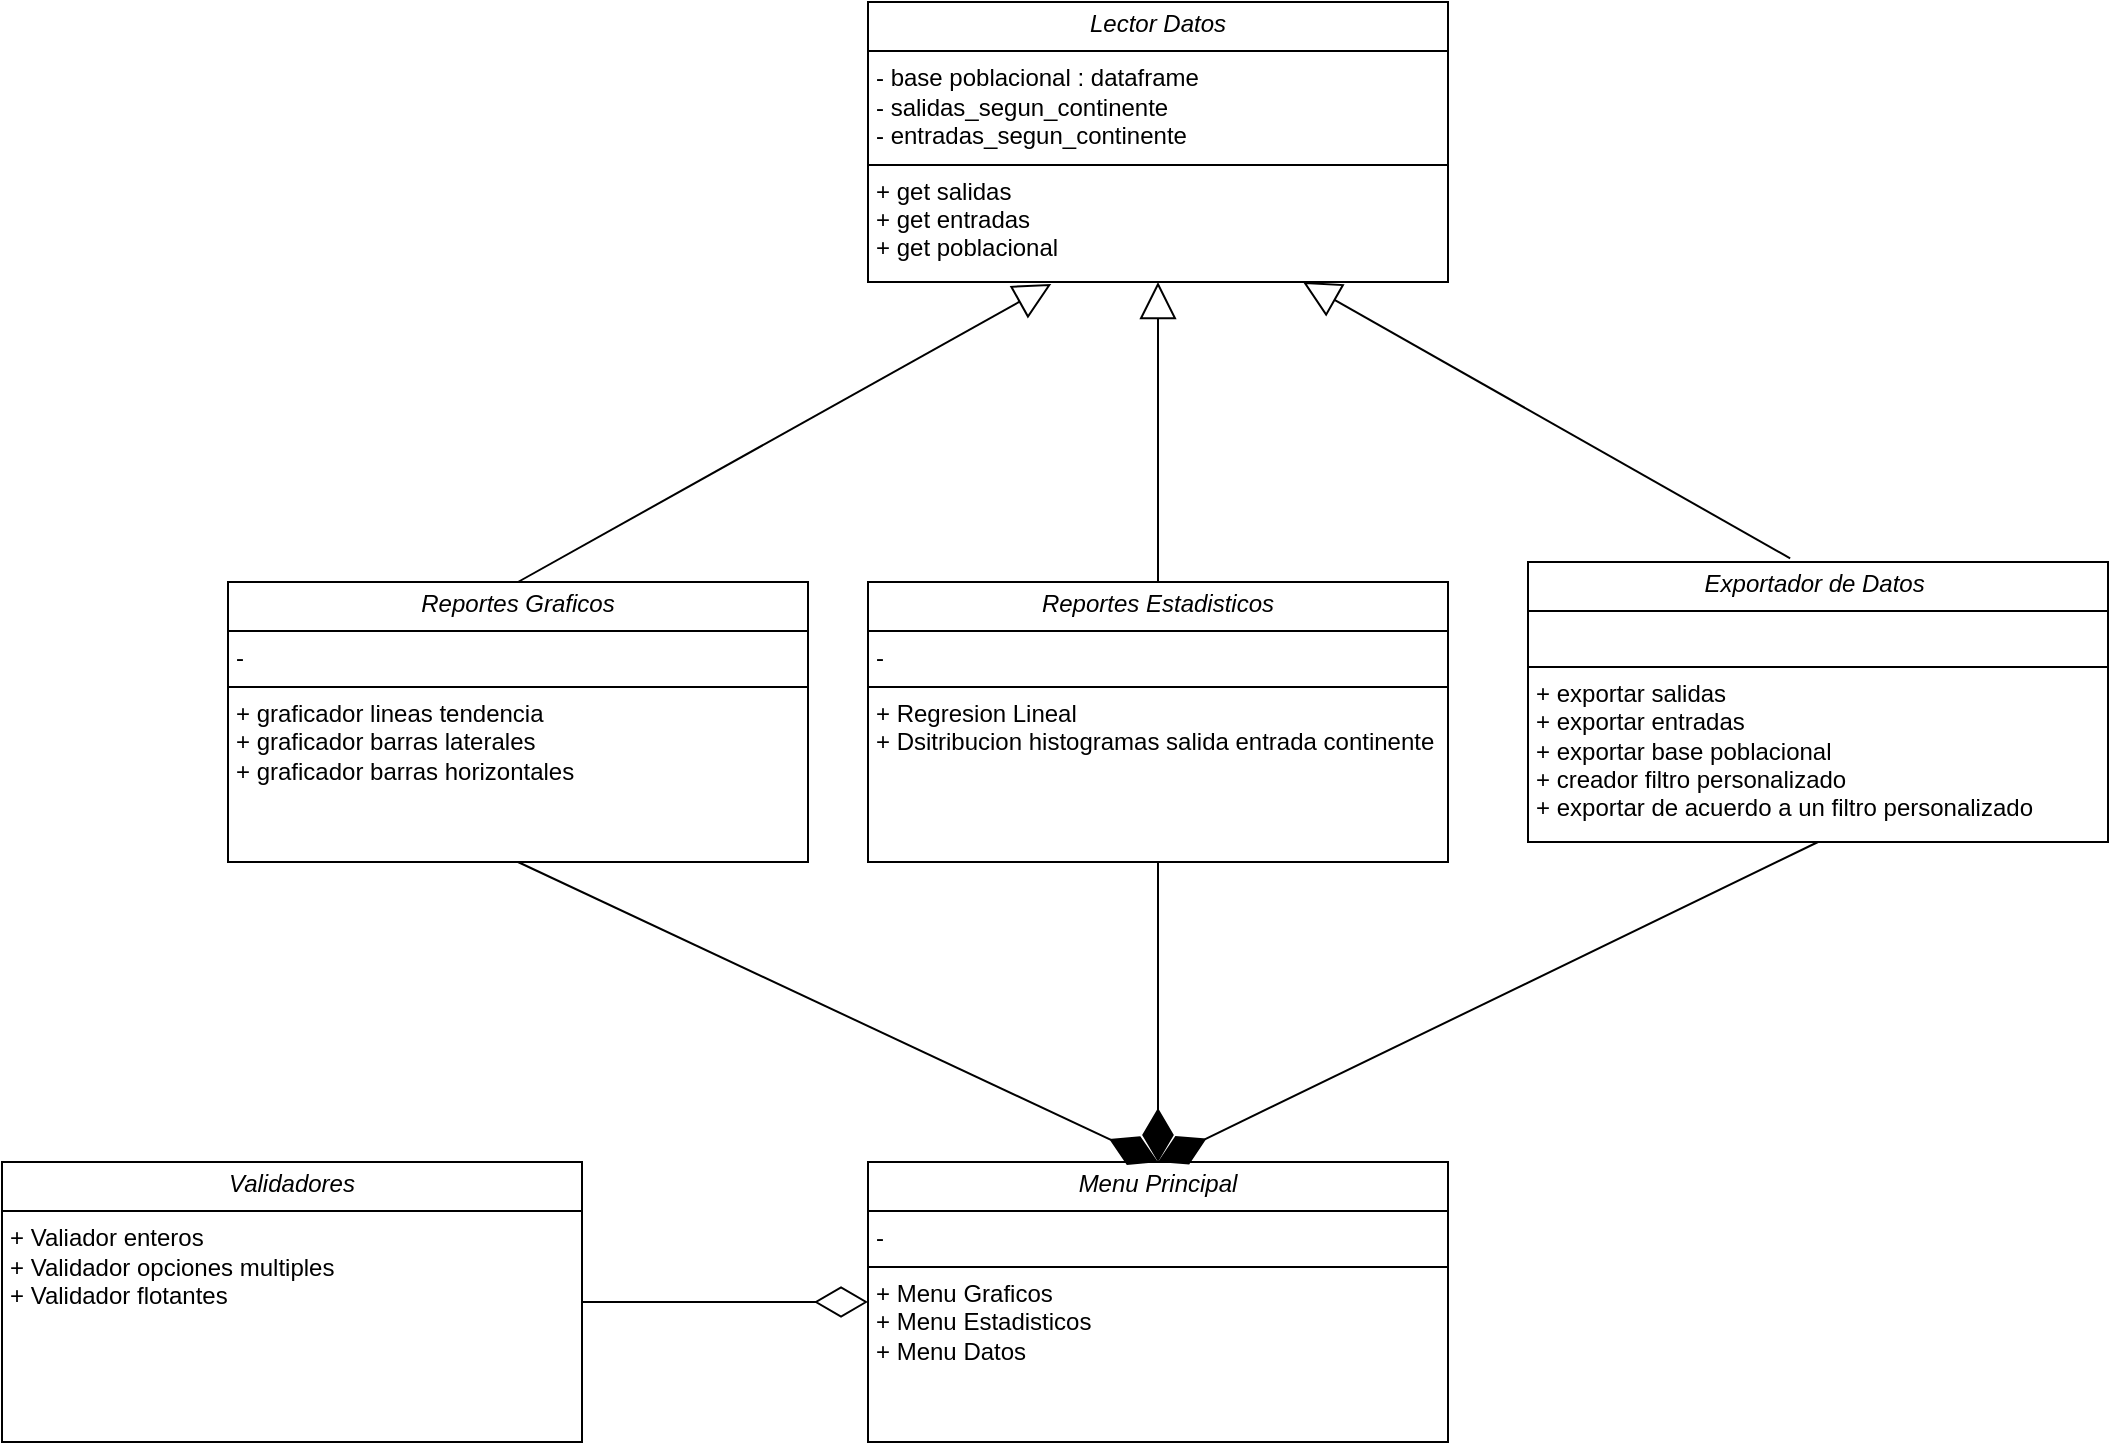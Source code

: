 <mxfile version="24.8.3">
  <diagram name="Página-1" id="RRaRINvrs41XlOGLbRJq">
    <mxGraphModel dx="2207" dy="786" grid="1" gridSize="10" guides="1" tooltips="1" connect="1" arrows="1" fold="1" page="1" pageScale="1" pageWidth="827" pageHeight="1169" math="0" shadow="0">
      <root>
        <mxCell id="0" />
        <mxCell id="1" parent="0" />
        <mxCell id="Oml3LfeE7QtHGDmBO0IO-1" value="&lt;p style=&quot;margin:0px;margin-top:4px;text-align:center;&quot;&gt;&lt;i&gt;Lector Datos&lt;/i&gt;&lt;/p&gt;&lt;hr size=&quot;1&quot; style=&quot;border-style:solid;&quot;&gt;&lt;p style=&quot;margin:0px;margin-left:4px;&quot;&gt;- base poblacional : dataframe&lt;br&gt;- salidas_segun_continente&lt;/p&gt;&lt;p style=&quot;margin:0px;margin-left:4px;&quot;&gt;- entradas_segun_continente&lt;/p&gt;&lt;hr size=&quot;1&quot; style=&quot;border-style:solid;&quot;&gt;&lt;p style=&quot;margin:0px;margin-left:4px;&quot;&gt;+ get salidas&lt;br&gt;+ get entradas&lt;/p&gt;&lt;p style=&quot;margin:0px;margin-left:4px;&quot;&gt;+ get poblacional&lt;/p&gt;" style="verticalAlign=top;align=left;overflow=fill;html=1;whiteSpace=wrap;" vertex="1" parent="1">
          <mxGeometry x="20" y="30" width="290" height="140" as="geometry" />
        </mxCell>
        <mxCell id="Oml3LfeE7QtHGDmBO0IO-2" value="&lt;p style=&quot;margin:0px;margin-top:4px;text-align:center;&quot;&gt;&lt;i&gt;Reportes Graficos&lt;/i&gt;&lt;/p&gt;&lt;hr size=&quot;1&quot; style=&quot;border-style:solid;&quot;&gt;&lt;p style=&quot;margin:0px;margin-left:4px;&quot;&gt;-&lt;/p&gt;&lt;hr size=&quot;1&quot; style=&quot;border-style:solid;&quot;&gt;&lt;p style=&quot;margin:0px;margin-left:4px;&quot;&gt;+ graficador lineas tendencia&lt;br&gt;+ graficador barras laterales&lt;/p&gt;&lt;p style=&quot;margin:0px;margin-left:4px;&quot;&gt;+ graficador barras horizontales&lt;/p&gt;&lt;p style=&quot;margin:0px;margin-left:4px;&quot;&gt;&lt;br&gt;&lt;/p&gt;" style="verticalAlign=top;align=left;overflow=fill;html=1;whiteSpace=wrap;" vertex="1" parent="1">
          <mxGeometry x="-300" y="320" width="290" height="140" as="geometry" />
        </mxCell>
        <mxCell id="Oml3LfeE7QtHGDmBO0IO-3" value="&lt;p style=&quot;margin:0px;margin-top:4px;text-align:center;&quot;&gt;&lt;i&gt;Reportes Estadisticos&lt;/i&gt;&lt;/p&gt;&lt;hr size=&quot;1&quot; style=&quot;border-style:solid;&quot;&gt;&lt;p style=&quot;margin:0px;margin-left:4px;&quot;&gt;-&amp;nbsp;&amp;nbsp;&lt;/p&gt;&lt;hr size=&quot;1&quot; style=&quot;border-style:solid;&quot;&gt;&lt;p style=&quot;margin:0px;margin-left:4px;&quot;&gt;+ Regresion Lineal&amp;nbsp;&lt;br&gt;+ Dsitribucion histogramas salida entrada continente&lt;/p&gt;&lt;p style=&quot;margin:0px;margin-left:4px;&quot;&gt;&lt;br&gt;&lt;/p&gt;" style="verticalAlign=top;align=left;overflow=fill;html=1;whiteSpace=wrap;" vertex="1" parent="1">
          <mxGeometry x="20" y="320" width="290" height="140" as="geometry" />
        </mxCell>
        <mxCell id="Oml3LfeE7QtHGDmBO0IO-4" value="" style="endArrow=block;endSize=16;endFill=0;html=1;rounded=0;exitX=0.5;exitY=0;exitDx=0;exitDy=0;entryX=0.316;entryY=1.007;entryDx=0;entryDy=0;entryPerimeter=0;" edge="1" parent="1" source="Oml3LfeE7QtHGDmBO0IO-2" target="Oml3LfeE7QtHGDmBO0IO-1">
          <mxGeometry width="160" relative="1" as="geometry">
            <mxPoint x="220" y="370" as="sourcePoint" />
            <mxPoint x="290" y="300" as="targetPoint" />
          </mxGeometry>
        </mxCell>
        <mxCell id="Oml3LfeE7QtHGDmBO0IO-5" value="" style="endArrow=block;endSize=16;endFill=0;html=1;rounded=0;exitX=0.5;exitY=0;exitDx=0;exitDy=0;entryX=0.5;entryY=1;entryDx=0;entryDy=0;" edge="1" parent="1" source="Oml3LfeE7QtHGDmBO0IO-3" target="Oml3LfeE7QtHGDmBO0IO-1">
          <mxGeometry width="160" relative="1" as="geometry">
            <mxPoint x="227.76" y="356.5" as="sourcePoint" />
            <mxPoint x="149.849" y="200" as="targetPoint" />
          </mxGeometry>
        </mxCell>
        <mxCell id="Oml3LfeE7QtHGDmBO0IO-6" value="&lt;p style=&quot;margin:0px;margin-top:4px;text-align:center;&quot;&gt;&lt;i&gt;Menu Principal&lt;/i&gt;&lt;/p&gt;&lt;hr size=&quot;1&quot; style=&quot;border-style:solid;&quot;&gt;&lt;p style=&quot;margin:0px;margin-left:4px;&quot;&gt;-&amp;nbsp;&lt;/p&gt;&lt;hr size=&quot;1&quot; style=&quot;border-style:solid;&quot;&gt;&lt;p style=&quot;margin:0px;margin-left:4px;&quot;&gt;+ Menu Graficos&lt;/p&gt;&lt;p style=&quot;margin:0px;margin-left:4px;&quot;&gt;+ Menu Estadisticos&lt;/p&gt;&lt;p style=&quot;margin:0px;margin-left:4px;&quot;&gt;+ Menu Datos&lt;/p&gt;&lt;p style=&quot;margin:0px;margin-left:4px;&quot;&gt;&lt;br&gt;&lt;/p&gt;" style="verticalAlign=top;align=left;overflow=fill;html=1;whiteSpace=wrap;" vertex="1" parent="1">
          <mxGeometry x="20" y="610" width="290" height="140" as="geometry" />
        </mxCell>
        <mxCell id="Oml3LfeE7QtHGDmBO0IO-7" value="" style="endArrow=diamondThin;endFill=1;endSize=24;html=1;rounded=0;entryX=0.5;entryY=0;entryDx=0;entryDy=0;exitX=0.5;exitY=1;exitDx=0;exitDy=0;" edge="1" parent="1" source="Oml3LfeE7QtHGDmBO0IO-2" target="Oml3LfeE7QtHGDmBO0IO-6">
          <mxGeometry width="160" relative="1" as="geometry">
            <mxPoint x="210" y="490" as="sourcePoint" />
            <mxPoint x="370" y="490" as="targetPoint" />
          </mxGeometry>
        </mxCell>
        <mxCell id="Oml3LfeE7QtHGDmBO0IO-8" value="" style="endArrow=diamondThin;endFill=1;endSize=24;html=1;rounded=0;entryX=0.5;entryY=0;entryDx=0;entryDy=0;exitX=0.5;exitY=1;exitDx=0;exitDy=0;" edge="1" parent="1" source="Oml3LfeE7QtHGDmBO0IO-3" target="Oml3LfeE7QtHGDmBO0IO-6">
          <mxGeometry width="160" relative="1" as="geometry">
            <mxPoint x="560" y="500" as="sourcePoint" />
            <mxPoint x="735" y="590" as="targetPoint" />
          </mxGeometry>
        </mxCell>
        <mxCell id="Oml3LfeE7QtHGDmBO0IO-9" value="&lt;p style=&quot;margin:0px;margin-top:4px;text-align:center;&quot;&gt;&lt;i&gt;Exportador de Datos&amp;nbsp;&lt;/i&gt;&lt;/p&gt;&lt;hr size=&quot;1&quot; style=&quot;border-style:solid;&quot;&gt;&lt;p style=&quot;margin:0px;margin-left:4px;&quot;&gt;&lt;span style=&quot;background-color: initial;&quot;&gt;&amp;nbsp;&amp;nbsp;&lt;/span&gt;&lt;/p&gt;&lt;hr size=&quot;1&quot; style=&quot;border-style:solid;&quot;&gt;&lt;p style=&quot;margin:0px;margin-left:4px;&quot;&gt;+ exportar salidas&lt;br&gt;+ exportar entradas&lt;/p&gt;&lt;p style=&quot;margin:0px;margin-left:4px;&quot;&gt;+ exportar base poblacional&lt;/p&gt;&lt;p style=&quot;margin:0px;margin-left:4px;&quot;&gt;+ creador filtro personalizado&lt;/p&gt;&lt;p style=&quot;margin:0px;margin-left:4px;&quot;&gt;+ exportar de acuerdo a un filtro personalizado&amp;nbsp;&lt;/p&gt;&lt;p style=&quot;margin:0px;margin-left:4px;&quot;&gt;&lt;br&gt;&lt;/p&gt;" style="verticalAlign=top;align=left;overflow=fill;html=1;whiteSpace=wrap;" vertex="1" parent="1">
          <mxGeometry x="350" y="310" width="290" height="140" as="geometry" />
        </mxCell>
        <mxCell id="Oml3LfeE7QtHGDmBO0IO-10" value="" style="endArrow=block;endSize=16;endFill=0;html=1;rounded=0;exitX=0.452;exitY=-0.013;exitDx=0;exitDy=0;exitPerimeter=0;entryX=0.75;entryY=1;entryDx=0;entryDy=0;" edge="1" parent="1" source="Oml3LfeE7QtHGDmBO0IO-9" target="Oml3LfeE7QtHGDmBO0IO-1">
          <mxGeometry width="160" relative="1" as="geometry">
            <mxPoint x="528" y="320" as="sourcePoint" />
            <mxPoint x="450" y="163" as="targetPoint" />
          </mxGeometry>
        </mxCell>
        <mxCell id="Oml3LfeE7QtHGDmBO0IO-11" value="" style="endArrow=diamondThin;endFill=1;endSize=24;html=1;rounded=0;exitX=0.5;exitY=1;exitDx=0;exitDy=0;entryX=0.5;entryY=0;entryDx=0;entryDy=0;" edge="1" parent="1" source="Oml3LfeE7QtHGDmBO0IO-9" target="Oml3LfeE7QtHGDmBO0IO-6">
          <mxGeometry width="160" relative="1" as="geometry">
            <mxPoint x="470" y="460" as="sourcePoint" />
            <mxPoint x="80" y="650" as="targetPoint" />
          </mxGeometry>
        </mxCell>
        <mxCell id="Oml3LfeE7QtHGDmBO0IO-12" value="&lt;p style=&quot;margin:0px;margin-top:4px;text-align:center;&quot;&gt;&lt;i&gt;Validadores&lt;/i&gt;&lt;/p&gt;&lt;hr size=&quot;1&quot; style=&quot;border-style:solid;&quot;&gt;&lt;p style=&quot;margin:0px;margin-left:4px;&quot;&gt;+ Valiador enteros&lt;/p&gt;&lt;p style=&quot;margin:0px;margin-left:4px;&quot;&gt;+ Validador opciones multiples&lt;/p&gt;&lt;p style=&quot;margin:0px;margin-left:4px;&quot;&gt;+ Validador flotantes&lt;/p&gt;&lt;p style=&quot;margin:0px;margin-left:4px;&quot;&gt;&lt;br&gt;&lt;/p&gt;" style="verticalAlign=top;align=left;overflow=fill;html=1;whiteSpace=wrap;" vertex="1" parent="1">
          <mxGeometry x="-413" y="610" width="290" height="140" as="geometry" />
        </mxCell>
        <mxCell id="Oml3LfeE7QtHGDmBO0IO-13" value="" style="endArrow=diamondThin;endFill=0;endSize=24;html=1;rounded=0;entryX=0;entryY=0.5;entryDx=0;entryDy=0;exitX=1;exitY=0.5;exitDx=0;exitDy=0;" edge="1" parent="1" source="Oml3LfeE7QtHGDmBO0IO-12" target="Oml3LfeE7QtHGDmBO0IO-6">
          <mxGeometry width="160" relative="1" as="geometry">
            <mxPoint x="-110" y="689.57" as="sourcePoint" />
            <mxPoint x="50" y="689.57" as="targetPoint" />
          </mxGeometry>
        </mxCell>
      </root>
    </mxGraphModel>
  </diagram>
</mxfile>
